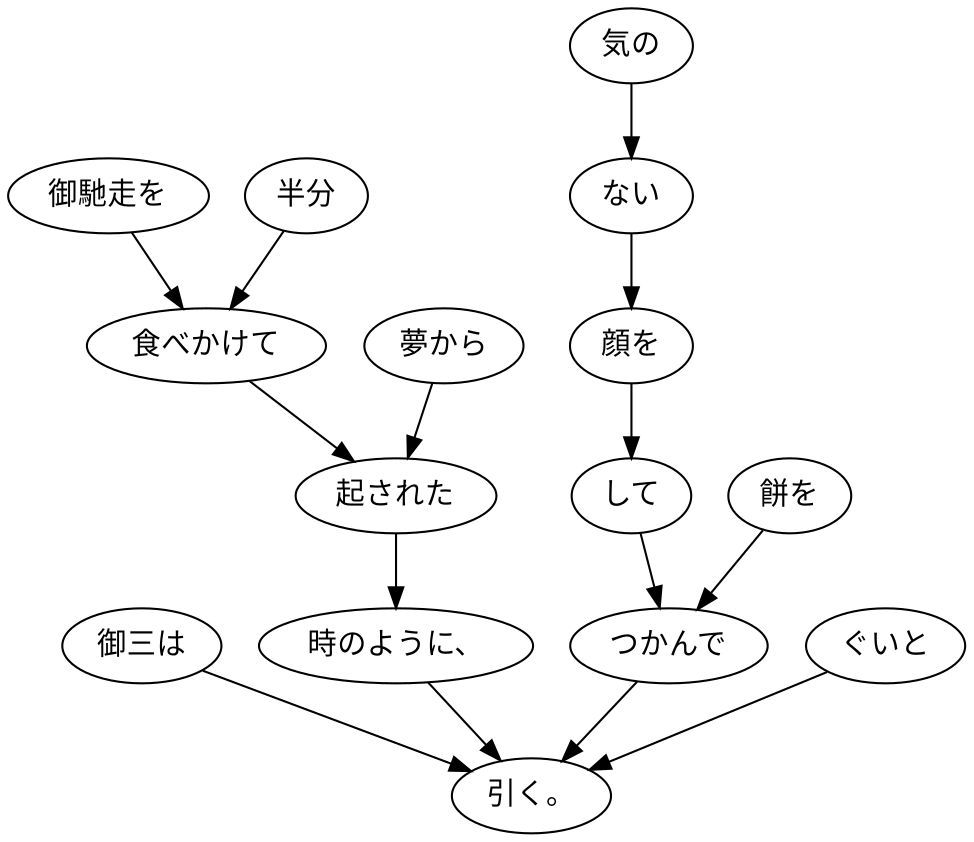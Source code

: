 digraph graph643 {
	node0 [label="御三は"];
	node1 [label="御馳走を"];
	node2 [label="半分"];
	node3 [label="食べかけて"];
	node4 [label="夢から"];
	node5 [label="起された"];
	node6 [label="時のように、"];
	node7 [label="気の"];
	node8 [label="ない"];
	node9 [label="顔を"];
	node10 [label="して"];
	node11 [label="餅を"];
	node12 [label="つかんで"];
	node13 [label="ぐいと"];
	node14 [label="引く。"];
	node0 -> node14;
	node1 -> node3;
	node2 -> node3;
	node3 -> node5;
	node4 -> node5;
	node5 -> node6;
	node6 -> node14;
	node7 -> node8;
	node8 -> node9;
	node9 -> node10;
	node10 -> node12;
	node11 -> node12;
	node12 -> node14;
	node13 -> node14;
}
